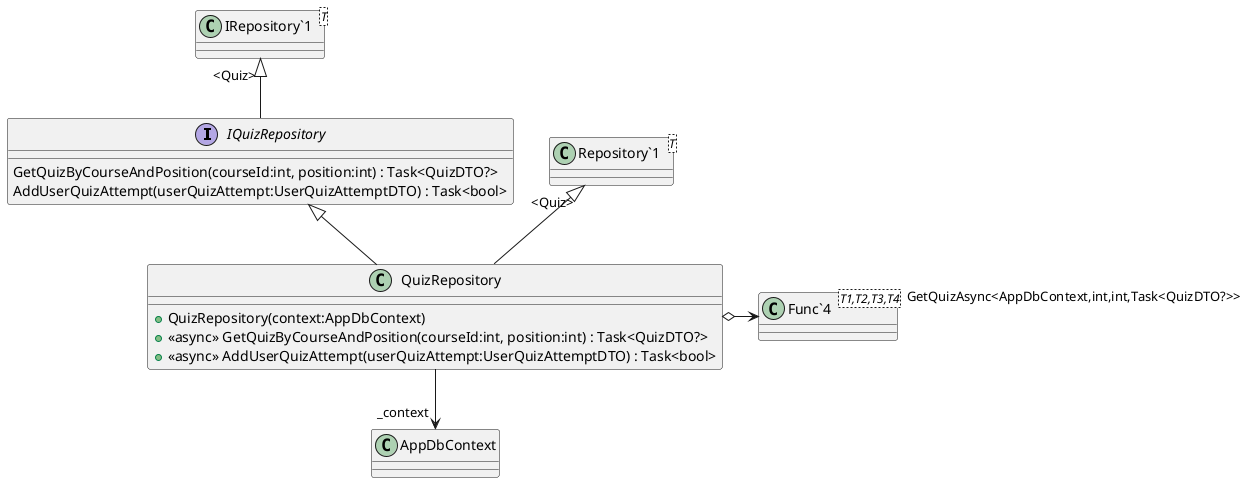 @startuml
interface IQuizRepository {
    GetQuizByCourseAndPosition(courseId:int, position:int) : Task<QuizDTO?>
    AddUserQuizAttempt(userQuizAttempt:UserQuizAttemptDTO) : Task<bool>
}
class QuizRepository {
    + QuizRepository(context:AppDbContext)
    + <<async>> GetQuizByCourseAndPosition(courseId:int, position:int) : Task<QuizDTO?>
    + <<async>> AddUserQuizAttempt(userQuizAttempt:UserQuizAttemptDTO) : Task<bool>
}
class "IRepository`1"<T> {
}
class "Repository`1"<T> {
}
class "Func`4"<T1,T2,T3,T4> {
}
"IRepository`1" "<Quiz>" <|-- IQuizRepository
"Repository`1" "<Quiz>" <|-- QuizRepository
IQuizRepository <|-- QuizRepository
QuizRepository --> "_context" AppDbContext
QuizRepository o-> "GetQuizAsync<AppDbContext,int,int,Task<QuizDTO?>>" "Func`4"
@enduml
